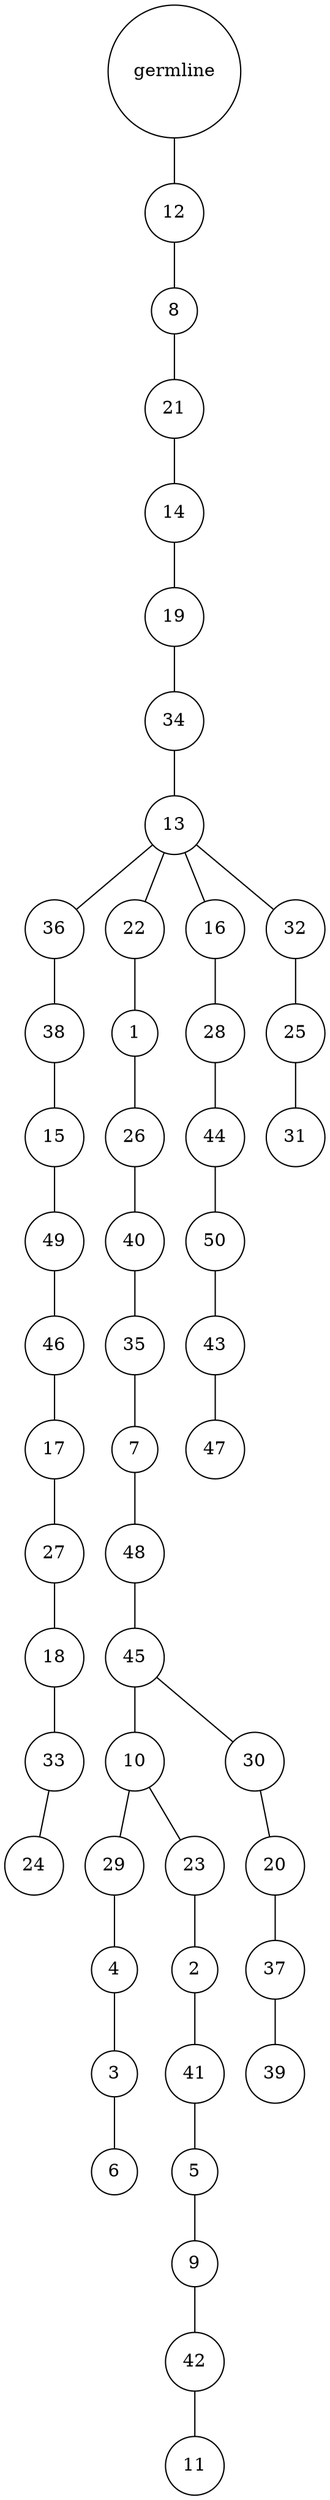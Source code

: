 graph {
	rankdir=UD;
	splines=line;
	node [shape=circle]
	"0x7fbb742e0c40" [label="germline"];
	"0x7fbb742e0c70" [label="12"];
	"0x7fbb742e0c40" -- "0x7fbb742e0c70" ;
	"0x7fbb742e0ca0" [label="8"];
	"0x7fbb742e0c70" -- "0x7fbb742e0ca0" ;
	"0x7fbb742e0cd0" [label="21"];
	"0x7fbb742e0ca0" -- "0x7fbb742e0cd0" ;
	"0x7fbb742e0d00" [label="14"];
	"0x7fbb742e0cd0" -- "0x7fbb742e0d00" ;
	"0x7fbb742e0d30" [label="19"];
	"0x7fbb742e0d00" -- "0x7fbb742e0d30" ;
	"0x7fbb742e0d60" [label="34"];
	"0x7fbb742e0d30" -- "0x7fbb742e0d60" ;
	"0x7fbb742e0d90" [label="13"];
	"0x7fbb742e0d60" -- "0x7fbb742e0d90" ;
	"0x7fbb742e0dc0" [label="36"];
	"0x7fbb742e0d90" -- "0x7fbb742e0dc0" ;
	"0x7fbb742e0df0" [label="38"];
	"0x7fbb742e0dc0" -- "0x7fbb742e0df0" ;
	"0x7fbb742e0e20" [label="15"];
	"0x7fbb742e0df0" -- "0x7fbb742e0e20" ;
	"0x7fbb742e0e50" [label="49"];
	"0x7fbb742e0e20" -- "0x7fbb742e0e50" ;
	"0x7fbb742e0e80" [label="46"];
	"0x7fbb742e0e50" -- "0x7fbb742e0e80" ;
	"0x7fbb742e0eb0" [label="17"];
	"0x7fbb742e0e80" -- "0x7fbb742e0eb0" ;
	"0x7fbb742e0ee0" [label="27"];
	"0x7fbb742e0eb0" -- "0x7fbb742e0ee0" ;
	"0x7fbb742e0f10" [label="18"];
	"0x7fbb742e0ee0" -- "0x7fbb742e0f10" ;
	"0x7fbb742e0f40" [label="33"];
	"0x7fbb742e0f10" -- "0x7fbb742e0f40" ;
	"0x7fbb742e0f70" [label="24"];
	"0x7fbb742e0f40" -- "0x7fbb742e0f70" ;
	"0x7fbb742e0fa0" [label="22"];
	"0x7fbb742e0d90" -- "0x7fbb742e0fa0" ;
	"0x7fbb742e0fd0" [label="1"];
	"0x7fbb742e0fa0" -- "0x7fbb742e0fd0" ;
	"0x7fbb7426f040" [label="26"];
	"0x7fbb742e0fd0" -- "0x7fbb7426f040" ;
	"0x7fbb7426f070" [label="40"];
	"0x7fbb7426f040" -- "0x7fbb7426f070" ;
	"0x7fbb7426f0a0" [label="35"];
	"0x7fbb7426f070" -- "0x7fbb7426f0a0" ;
	"0x7fbb7426f0d0" [label="7"];
	"0x7fbb7426f0a0" -- "0x7fbb7426f0d0" ;
	"0x7fbb7426f100" [label="48"];
	"0x7fbb7426f0d0" -- "0x7fbb7426f100" ;
	"0x7fbb7426f130" [label="45"];
	"0x7fbb7426f100" -- "0x7fbb7426f130" ;
	"0x7fbb7426f160" [label="10"];
	"0x7fbb7426f130" -- "0x7fbb7426f160" ;
	"0x7fbb7426f190" [label="29"];
	"0x7fbb7426f160" -- "0x7fbb7426f190" ;
	"0x7fbb7426f1c0" [label="4"];
	"0x7fbb7426f190" -- "0x7fbb7426f1c0" ;
	"0x7fbb7426f1f0" [label="3"];
	"0x7fbb7426f1c0" -- "0x7fbb7426f1f0" ;
	"0x7fbb7426f220" [label="6"];
	"0x7fbb7426f1f0" -- "0x7fbb7426f220" ;
	"0x7fbb7426f250" [label="23"];
	"0x7fbb7426f160" -- "0x7fbb7426f250" ;
	"0x7fbb7426f280" [label="2"];
	"0x7fbb7426f250" -- "0x7fbb7426f280" ;
	"0x7fbb7426f2b0" [label="41"];
	"0x7fbb7426f280" -- "0x7fbb7426f2b0" ;
	"0x7fbb7426f2e0" [label="5"];
	"0x7fbb7426f2b0" -- "0x7fbb7426f2e0" ;
	"0x7fbb7426f310" [label="9"];
	"0x7fbb7426f2e0" -- "0x7fbb7426f310" ;
	"0x7fbb7426f340" [label="42"];
	"0x7fbb7426f310" -- "0x7fbb7426f340" ;
	"0x7fbb7426f370" [label="11"];
	"0x7fbb7426f340" -- "0x7fbb7426f370" ;
	"0x7fbb7426f3a0" [label="30"];
	"0x7fbb7426f130" -- "0x7fbb7426f3a0" ;
	"0x7fbb7426f3d0" [label="20"];
	"0x7fbb7426f3a0" -- "0x7fbb7426f3d0" ;
	"0x7fbb7426f400" [label="37"];
	"0x7fbb7426f3d0" -- "0x7fbb7426f400" ;
	"0x7fbb7426f430" [label="39"];
	"0x7fbb7426f400" -- "0x7fbb7426f430" ;
	"0x7fbb7426f460" [label="16"];
	"0x7fbb742e0d90" -- "0x7fbb7426f460" ;
	"0x7fbb7426f490" [label="28"];
	"0x7fbb7426f460" -- "0x7fbb7426f490" ;
	"0x7fbb7426f4c0" [label="44"];
	"0x7fbb7426f490" -- "0x7fbb7426f4c0" ;
	"0x7fbb7426f4f0" [label="50"];
	"0x7fbb7426f4c0" -- "0x7fbb7426f4f0" ;
	"0x7fbb7426f520" [label="43"];
	"0x7fbb7426f4f0" -- "0x7fbb7426f520" ;
	"0x7fbb7426f550" [label="47"];
	"0x7fbb7426f520" -- "0x7fbb7426f550" ;
	"0x7fbb7426f580" [label="32"];
	"0x7fbb742e0d90" -- "0x7fbb7426f580" ;
	"0x7fbb7426f5b0" [label="25"];
	"0x7fbb7426f580" -- "0x7fbb7426f5b0" ;
	"0x7fbb7426f5e0" [label="31"];
	"0x7fbb7426f5b0" -- "0x7fbb7426f5e0" ;
}
